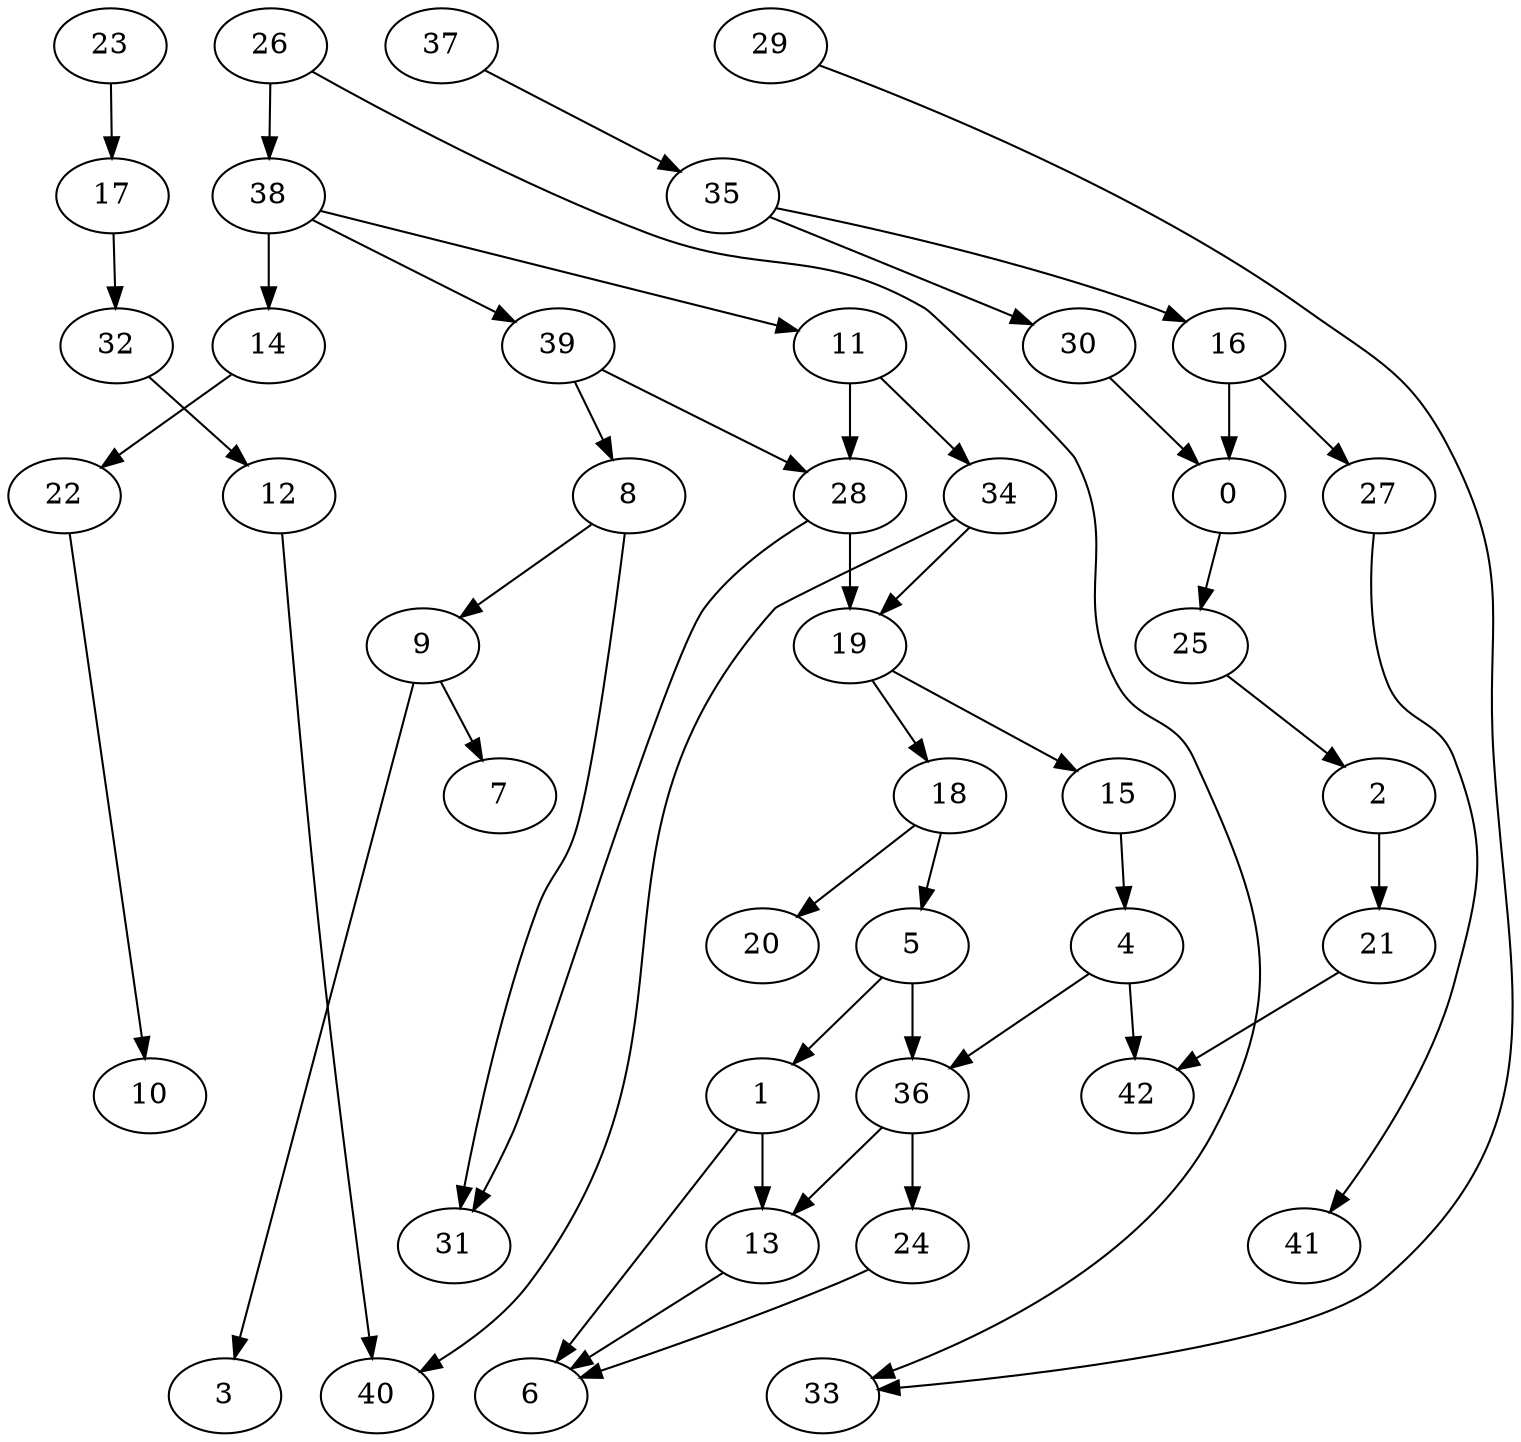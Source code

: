 digraph g {
0;
1;
2;
3;
4;
5;
6;
7;
8;
9;
10;
11;
12;
13;
14;
15;
16;
17;
18;
19;
20;
21;
22;
23;
24;
25;
26;
27;
28;
29;
30;
31;
32;
33;
34;
35;
36;
37;
38;
39;
40;
41;
42;
0 -> 25 [weight=0];
1 -> 13 [weight=1];
1 -> 6 [weight=0];
2 -> 21 [weight=0];
4 -> 42 [weight=0];
4 -> 36 [weight=0];
5 -> 1 [weight=0];
5 -> 36 [weight=1];
8 -> 9 [weight=0];
8 -> 31 [weight=0];
9 -> 3 [weight=0];
9 -> 7 [weight=0];
11 -> 28 [weight=0];
11 -> 34 [weight=0];
12 -> 40 [weight=0];
13 -> 6 [weight=0];
14 -> 22 [weight=0];
15 -> 4 [weight=0];
16 -> 0 [weight=0];
16 -> 27 [weight=0];
17 -> 32 [weight=0];
18 -> 5 [weight=0];
18 -> 20 [weight=0];
19 -> 15 [weight=0];
19 -> 18 [weight=0];
21 -> 42 [weight=0];
22 -> 10 [weight=0];
23 -> 17 [weight=0];
24 -> 6 [weight=0];
25 -> 2 [weight=0];
26 -> 33 [weight=0];
26 -> 38 [weight=0];
27 -> 41 [weight=0];
28 -> 31 [weight=0];
28 -> 19 [weight=1];
29 -> 33 [weight=0];
30 -> 0 [weight=0];
32 -> 12 [weight=0];
34 -> 40 [weight=0];
34 -> 19 [weight=0];
35 -> 16 [weight=0];
35 -> 30 [weight=0];
36 -> 13 [weight=0];
36 -> 24 [weight=0];
37 -> 35 [weight=0];
38 -> 39 [weight=0];
38 -> 11 [weight=0];
38 -> 14 [weight=0];
39 -> 8 [weight=0];
39 -> 28 [weight=0];
}
